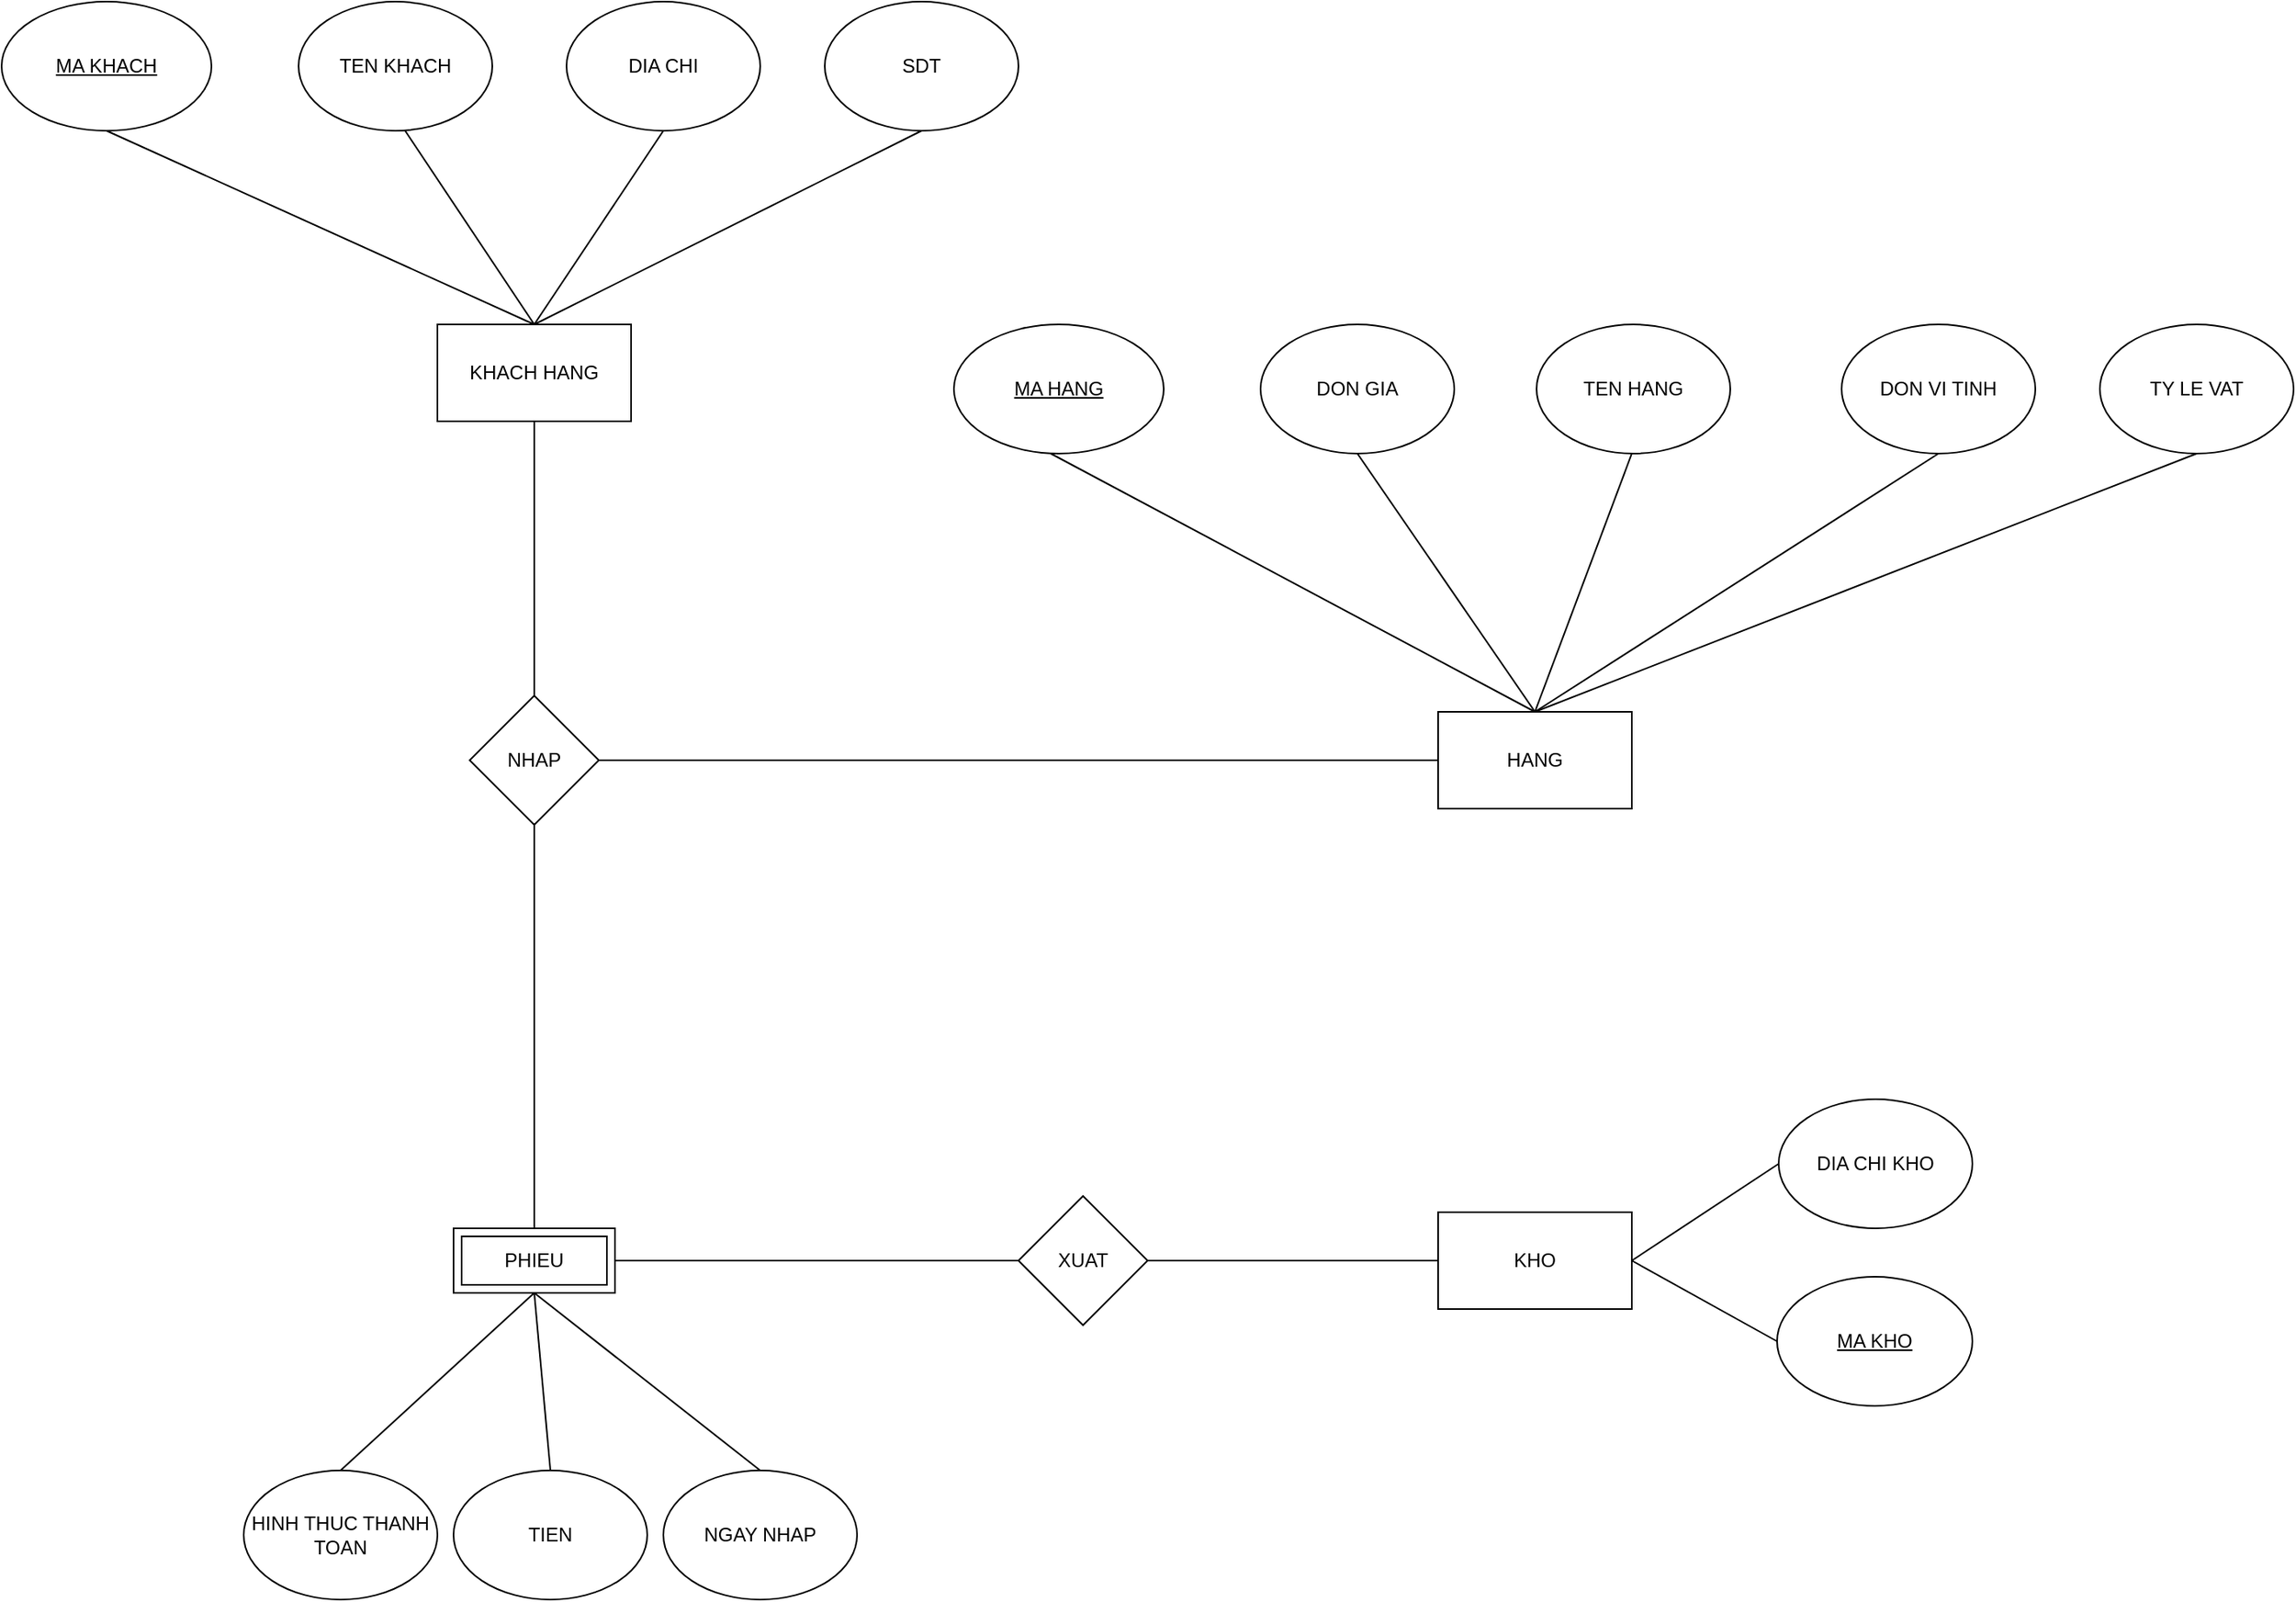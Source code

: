 <mxfile version="21.8.2" type="device">
  <diagram name="Page-1" id="ACPuwKVbg3-RC-UG1ZEX">
    <mxGraphModel dx="1047" dy="1035" grid="1" gridSize="10" guides="1" tooltips="1" connect="1" arrows="1" fold="1" page="1" pageScale="1" pageWidth="827" pageHeight="1169" math="0" shadow="0">
      <root>
        <mxCell id="0" />
        <mxCell id="1" parent="0" />
        <mxCell id="M8dEzDTiGbeeD8sbg53z-1" value="KHACH HANG" style="rounded=0;whiteSpace=wrap;html=1;" vertex="1" parent="1">
          <mxGeometry x="440" y="200" width="120" height="60" as="geometry" />
        </mxCell>
        <mxCell id="M8dEzDTiGbeeD8sbg53z-3" value="TEN KHACH" style="ellipse;whiteSpace=wrap;html=1;" vertex="1" parent="1">
          <mxGeometry x="354" width="120" height="80" as="geometry" />
        </mxCell>
        <mxCell id="M8dEzDTiGbeeD8sbg53z-4" value="DIA CHI" style="ellipse;whiteSpace=wrap;html=1;" vertex="1" parent="1">
          <mxGeometry x="520" width="120" height="80" as="geometry" />
        </mxCell>
        <mxCell id="M8dEzDTiGbeeD8sbg53z-5" value="SDT" style="ellipse;whiteSpace=wrap;html=1;" vertex="1" parent="1">
          <mxGeometry x="680" width="120" height="80" as="geometry" />
        </mxCell>
        <mxCell id="M8dEzDTiGbeeD8sbg53z-6" value="" style="endArrow=none;html=1;rounded=0;exitX=0.5;exitY=0;exitDx=0;exitDy=0;entryX=0.5;entryY=1;entryDx=0;entryDy=0;" edge="1" parent="1" source="M8dEzDTiGbeeD8sbg53z-1" target="M8dEzDTiGbeeD8sbg53z-27">
          <mxGeometry width="50" height="50" relative="1" as="geometry">
            <mxPoint x="210" y="130" as="sourcePoint" />
            <mxPoint x="260" y="80" as="targetPoint" />
          </mxGeometry>
        </mxCell>
        <mxCell id="M8dEzDTiGbeeD8sbg53z-7" value="" style="endArrow=none;html=1;rounded=0;exitX=0.5;exitY=0;exitDx=0;exitDy=0;" edge="1" parent="1" source="M8dEzDTiGbeeD8sbg53z-1">
          <mxGeometry width="50" height="50" relative="1" as="geometry">
            <mxPoint x="370" y="130" as="sourcePoint" />
            <mxPoint x="420" y="80" as="targetPoint" />
          </mxGeometry>
        </mxCell>
        <mxCell id="M8dEzDTiGbeeD8sbg53z-8" value="" style="endArrow=none;html=1;rounded=0;exitX=0.5;exitY=0;exitDx=0;exitDy=0;" edge="1" parent="1" source="M8dEzDTiGbeeD8sbg53z-1">
          <mxGeometry width="50" height="50" relative="1" as="geometry">
            <mxPoint x="530" y="130" as="sourcePoint" />
            <mxPoint x="580" y="80" as="targetPoint" />
          </mxGeometry>
        </mxCell>
        <mxCell id="M8dEzDTiGbeeD8sbg53z-9" value="" style="endArrow=none;html=1;rounded=0;exitX=0.5;exitY=0;exitDx=0;exitDy=0;" edge="1" parent="1" source="M8dEzDTiGbeeD8sbg53z-1">
          <mxGeometry width="50" height="50" relative="1" as="geometry">
            <mxPoint x="690" y="130" as="sourcePoint" />
            <mxPoint x="740" y="80" as="targetPoint" />
          </mxGeometry>
        </mxCell>
        <mxCell id="M8dEzDTiGbeeD8sbg53z-10" value="HANG" style="rounded=0;whiteSpace=wrap;html=1;" vertex="1" parent="1">
          <mxGeometry x="1060" y="440" width="120" height="60" as="geometry" />
        </mxCell>
        <mxCell id="M8dEzDTiGbeeD8sbg53z-12" value="TEN HANG" style="ellipse;whiteSpace=wrap;html=1;" vertex="1" parent="1">
          <mxGeometry x="1121" y="200" width="120" height="80" as="geometry" />
        </mxCell>
        <mxCell id="M8dEzDTiGbeeD8sbg53z-13" value="DON VI TINH" style="ellipse;whiteSpace=wrap;html=1;" vertex="1" parent="1">
          <mxGeometry x="1310" y="200" width="120" height="80" as="geometry" />
        </mxCell>
        <mxCell id="M8dEzDTiGbeeD8sbg53z-14" value="DON GIA" style="ellipse;whiteSpace=wrap;html=1;" vertex="1" parent="1">
          <mxGeometry x="950" y="200" width="120" height="80" as="geometry" />
        </mxCell>
        <mxCell id="M8dEzDTiGbeeD8sbg53z-15" value="TY LE VAT" style="ellipse;whiteSpace=wrap;html=1;" vertex="1" parent="1">
          <mxGeometry x="1470" y="200" width="120" height="80" as="geometry" />
        </mxCell>
        <mxCell id="M8dEzDTiGbeeD8sbg53z-16" value="" style="endArrow=none;html=1;rounded=0;exitX=0.5;exitY=0;exitDx=0;exitDy=0;entryX=0.5;entryY=1;entryDx=0;entryDy=0;" edge="1" parent="1" source="M8dEzDTiGbeeD8sbg53z-10" target="M8dEzDTiGbeeD8sbg53z-13">
          <mxGeometry width="50" height="50" relative="1" as="geometry">
            <mxPoint x="1290" y="330" as="sourcePoint" />
            <mxPoint x="1340" y="280" as="targetPoint" />
          </mxGeometry>
        </mxCell>
        <mxCell id="M8dEzDTiGbeeD8sbg53z-17" value="" style="endArrow=none;html=1;rounded=0;exitX=0.5;exitY=0;exitDx=0;exitDy=0;" edge="1" parent="1" source="M8dEzDTiGbeeD8sbg53z-10">
          <mxGeometry width="50" height="50" relative="1" as="geometry">
            <mxPoint x="1080" y="430" as="sourcePoint" />
            <mxPoint x="1180" y="280" as="targetPoint" />
          </mxGeometry>
        </mxCell>
        <mxCell id="M8dEzDTiGbeeD8sbg53z-18" value="" style="endArrow=none;html=1;rounded=0;exitX=0.5;exitY=0;exitDx=0;exitDy=0;" edge="1" parent="1" source="M8dEzDTiGbeeD8sbg53z-10">
          <mxGeometry width="50" height="50" relative="1" as="geometry">
            <mxPoint x="1080" y="430" as="sourcePoint" />
            <mxPoint x="1010" y="280" as="targetPoint" />
          </mxGeometry>
        </mxCell>
        <mxCell id="M8dEzDTiGbeeD8sbg53z-19" value="" style="endArrow=none;html=1;rounded=0;exitX=0.5;exitY=0;exitDx=0;exitDy=0;entryX=0.5;entryY=1;entryDx=0;entryDy=0;" edge="1" parent="1" source="M8dEzDTiGbeeD8sbg53z-10" target="M8dEzDTiGbeeD8sbg53z-15">
          <mxGeometry width="50" height="50" relative="1" as="geometry">
            <mxPoint x="1260" y="430" as="sourcePoint" />
            <mxPoint x="1310" y="380" as="targetPoint" />
          </mxGeometry>
        </mxCell>
        <mxCell id="M8dEzDTiGbeeD8sbg53z-21" value="KHO" style="rounded=0;whiteSpace=wrap;html=1;" vertex="1" parent="1">
          <mxGeometry x="1060" y="750" width="120" height="60" as="geometry" />
        </mxCell>
        <mxCell id="M8dEzDTiGbeeD8sbg53z-23" value="DIA CHI KHO" style="ellipse;whiteSpace=wrap;html=1;" vertex="1" parent="1">
          <mxGeometry x="1271" y="680" width="120" height="80" as="geometry" />
        </mxCell>
        <mxCell id="M8dEzDTiGbeeD8sbg53z-24" value="" style="endArrow=none;html=1;rounded=0;entryX=1;entryY=0.5;entryDx=0;entryDy=0;exitX=0;exitY=0.5;exitDx=0;exitDy=0;" edge="1" parent="1" source="M8dEzDTiGbeeD8sbg53z-26" target="M8dEzDTiGbeeD8sbg53z-21">
          <mxGeometry width="50" height="50" relative="1" as="geometry">
            <mxPoint x="190" y="960" as="sourcePoint" />
            <mxPoint x="240" y="910" as="targetPoint" />
          </mxGeometry>
        </mxCell>
        <mxCell id="M8dEzDTiGbeeD8sbg53z-25" value="" style="endArrow=none;html=1;rounded=0;entryX=1;entryY=0.5;entryDx=0;entryDy=0;exitX=0;exitY=0.5;exitDx=0;exitDy=0;" edge="1" parent="1" source="M8dEzDTiGbeeD8sbg53z-23" target="M8dEzDTiGbeeD8sbg53z-21">
          <mxGeometry width="50" height="50" relative="1" as="geometry">
            <mxPoint x="390" y="960" as="sourcePoint" />
            <mxPoint x="440" y="910" as="targetPoint" />
          </mxGeometry>
        </mxCell>
        <mxCell id="M8dEzDTiGbeeD8sbg53z-26" value="MA KHO" style="ellipse;whiteSpace=wrap;html=1;align=center;fontStyle=4;" vertex="1" parent="1">
          <mxGeometry x="1270" y="790" width="121" height="80" as="geometry" />
        </mxCell>
        <mxCell id="M8dEzDTiGbeeD8sbg53z-27" value="MA KHACH" style="ellipse;whiteSpace=wrap;html=1;align=center;fontStyle=4;" vertex="1" parent="1">
          <mxGeometry x="170" width="130" height="80" as="geometry" />
        </mxCell>
        <mxCell id="M8dEzDTiGbeeD8sbg53z-28" value="MA HANG" style="ellipse;whiteSpace=wrap;html=1;align=center;fontStyle=4;" vertex="1" parent="1">
          <mxGeometry x="760" y="200" width="130" height="80" as="geometry" />
        </mxCell>
        <mxCell id="M8dEzDTiGbeeD8sbg53z-29" value="" style="endArrow=none;html=1;rounded=0;exitX=0.5;exitY=0;exitDx=0;exitDy=0;" edge="1" parent="1" source="M8dEzDTiGbeeD8sbg53z-10">
          <mxGeometry width="50" height="50" relative="1" as="geometry">
            <mxPoint x="770" y="330" as="sourcePoint" />
            <mxPoint x="820" y="280" as="targetPoint" />
          </mxGeometry>
        </mxCell>
        <mxCell id="M8dEzDTiGbeeD8sbg53z-31" value="NGAY NHAP" style="ellipse;whiteSpace=wrap;html=1;" vertex="1" parent="1">
          <mxGeometry x="580" y="910" width="120" height="80" as="geometry" />
        </mxCell>
        <mxCell id="M8dEzDTiGbeeD8sbg53z-32" value="HINH THUC THANH TOAN" style="ellipse;whiteSpace=wrap;html=1;" vertex="1" parent="1">
          <mxGeometry x="320" y="910" width="120" height="80" as="geometry" />
        </mxCell>
        <mxCell id="M8dEzDTiGbeeD8sbg53z-33" value="TIEN" style="ellipse;whiteSpace=wrap;html=1;" vertex="1" parent="1">
          <mxGeometry x="450" y="910" width="120" height="80" as="geometry" />
        </mxCell>
        <mxCell id="M8dEzDTiGbeeD8sbg53z-34" value="" style="endArrow=none;html=1;rounded=0;exitX=0.5;exitY=0;exitDx=0;exitDy=0;" edge="1" parent="1" source="M8dEzDTiGbeeD8sbg53z-32">
          <mxGeometry width="50" height="50" relative="1" as="geometry">
            <mxPoint x="590" y="720" as="sourcePoint" />
            <mxPoint x="500" y="800" as="targetPoint" />
          </mxGeometry>
        </mxCell>
        <mxCell id="M8dEzDTiGbeeD8sbg53z-35" value="" style="endArrow=none;html=1;rounded=0;entryX=0.5;entryY=1;entryDx=0;entryDy=0;exitX=0.5;exitY=0;exitDx=0;exitDy=0;" edge="1" parent="1" source="M8dEzDTiGbeeD8sbg53z-33" target="M8dEzDTiGbeeD8sbg53z-63">
          <mxGeometry width="50" height="50" relative="1" as="geometry">
            <mxPoint x="770" y="720" as="sourcePoint" />
            <mxPoint x="235" y="910" as="targetPoint" />
          </mxGeometry>
        </mxCell>
        <mxCell id="M8dEzDTiGbeeD8sbg53z-36" value="" style="endArrow=none;html=1;rounded=0;entryX=0.5;entryY=1;entryDx=0;entryDy=0;exitX=0.5;exitY=0;exitDx=0;exitDy=0;" edge="1" parent="1" source="M8dEzDTiGbeeD8sbg53z-31" target="M8dEzDTiGbeeD8sbg53z-63">
          <mxGeometry width="50" height="50" relative="1" as="geometry">
            <mxPoint x="940" y="720" as="sourcePoint" />
            <mxPoint x="235" y="910" as="targetPoint" />
          </mxGeometry>
        </mxCell>
        <mxCell id="M8dEzDTiGbeeD8sbg53z-62" value="" style="endArrow=none;html=1;rounded=0;exitX=1;exitY=0.5;exitDx=0;exitDy=0;" edge="1" parent="1" source="M8dEzDTiGbeeD8sbg53z-64" target="M8dEzDTiGbeeD8sbg53z-21">
          <mxGeometry width="50" height="50" relative="1" as="geometry">
            <mxPoint x="650" y="740" as="sourcePoint" />
            <mxPoint x="330" y="570" as="targetPoint" />
          </mxGeometry>
        </mxCell>
        <mxCell id="M8dEzDTiGbeeD8sbg53z-63" value="PHIEU" style="shape=ext;margin=3;double=1;whiteSpace=wrap;html=1;align=center;" vertex="1" parent="1">
          <mxGeometry x="450" y="760" width="100" height="40" as="geometry" />
        </mxCell>
        <mxCell id="M8dEzDTiGbeeD8sbg53z-64" value="XUAT" style="rhombus;whiteSpace=wrap;html=1;" vertex="1" parent="1">
          <mxGeometry x="800" y="740" width="80" height="80" as="geometry" />
        </mxCell>
        <mxCell id="M8dEzDTiGbeeD8sbg53z-65" value="" style="endArrow=none;html=1;rounded=0;entryX=0;entryY=0.5;entryDx=0;entryDy=0;exitX=1;exitY=0.5;exitDx=0;exitDy=0;" edge="1" parent="1" source="M8dEzDTiGbeeD8sbg53z-63" target="M8dEzDTiGbeeD8sbg53z-64">
          <mxGeometry width="50" height="50" relative="1" as="geometry">
            <mxPoint x="230" y="870" as="sourcePoint" />
            <mxPoint x="280" y="820" as="targetPoint" />
          </mxGeometry>
        </mxCell>
        <mxCell id="M8dEzDTiGbeeD8sbg53z-69" value="NHAP" style="rhombus;whiteSpace=wrap;html=1;" vertex="1" parent="1">
          <mxGeometry x="460" y="430" width="80" height="80" as="geometry" />
        </mxCell>
        <mxCell id="M8dEzDTiGbeeD8sbg53z-72" value="" style="endArrow=none;html=1;rounded=0;exitX=0.5;exitY=0;exitDx=0;exitDy=0;" edge="1" parent="1" source="M8dEzDTiGbeeD8sbg53z-69">
          <mxGeometry width="50" height="50" relative="1" as="geometry">
            <mxPoint x="450" y="310" as="sourcePoint" />
            <mxPoint x="500" y="260" as="targetPoint" />
          </mxGeometry>
        </mxCell>
        <mxCell id="M8dEzDTiGbeeD8sbg53z-73" value="" style="endArrow=none;html=1;rounded=0;exitX=0.5;exitY=0;exitDx=0;exitDy=0;" edge="1" parent="1" source="M8dEzDTiGbeeD8sbg53z-63">
          <mxGeometry width="50" height="50" relative="1" as="geometry">
            <mxPoint x="450" y="560" as="sourcePoint" />
            <mxPoint x="500" y="510" as="targetPoint" />
          </mxGeometry>
        </mxCell>
        <mxCell id="M8dEzDTiGbeeD8sbg53z-74" value="" style="endArrow=none;html=1;rounded=0;entryX=0;entryY=0.5;entryDx=0;entryDy=0;" edge="1" parent="1" target="M8dEzDTiGbeeD8sbg53z-10">
          <mxGeometry width="50" height="50" relative="1" as="geometry">
            <mxPoint x="540" y="470" as="sourcePoint" />
            <mxPoint x="590" y="420" as="targetPoint" />
          </mxGeometry>
        </mxCell>
      </root>
    </mxGraphModel>
  </diagram>
</mxfile>
